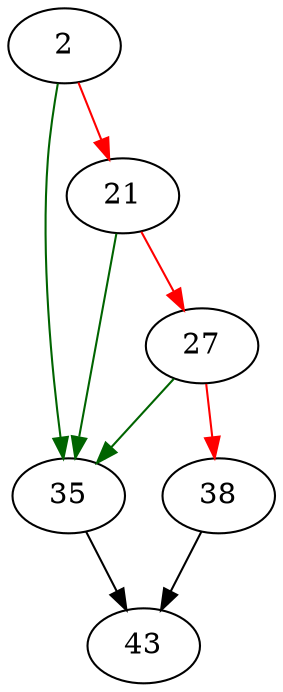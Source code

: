 strict digraph "sqlite3BtreePrevious" {
	// Node definitions.
	2 [entry=true];
	35;
	21;
	27;
	38;
	43;

	// Edge definitions.
	2 -> 35 [
		color=darkgreen
		cond=true
	];
	2 -> 21 [
		color=red
		cond=false
	];
	35 -> 43;
	21 -> 35 [
		color=darkgreen
		cond=true
	];
	21 -> 27 [
		color=red
		cond=false
	];
	27 -> 35 [
		color=darkgreen
		cond=true
	];
	27 -> 38 [
		color=red
		cond=false
	];
	38 -> 43;
}
